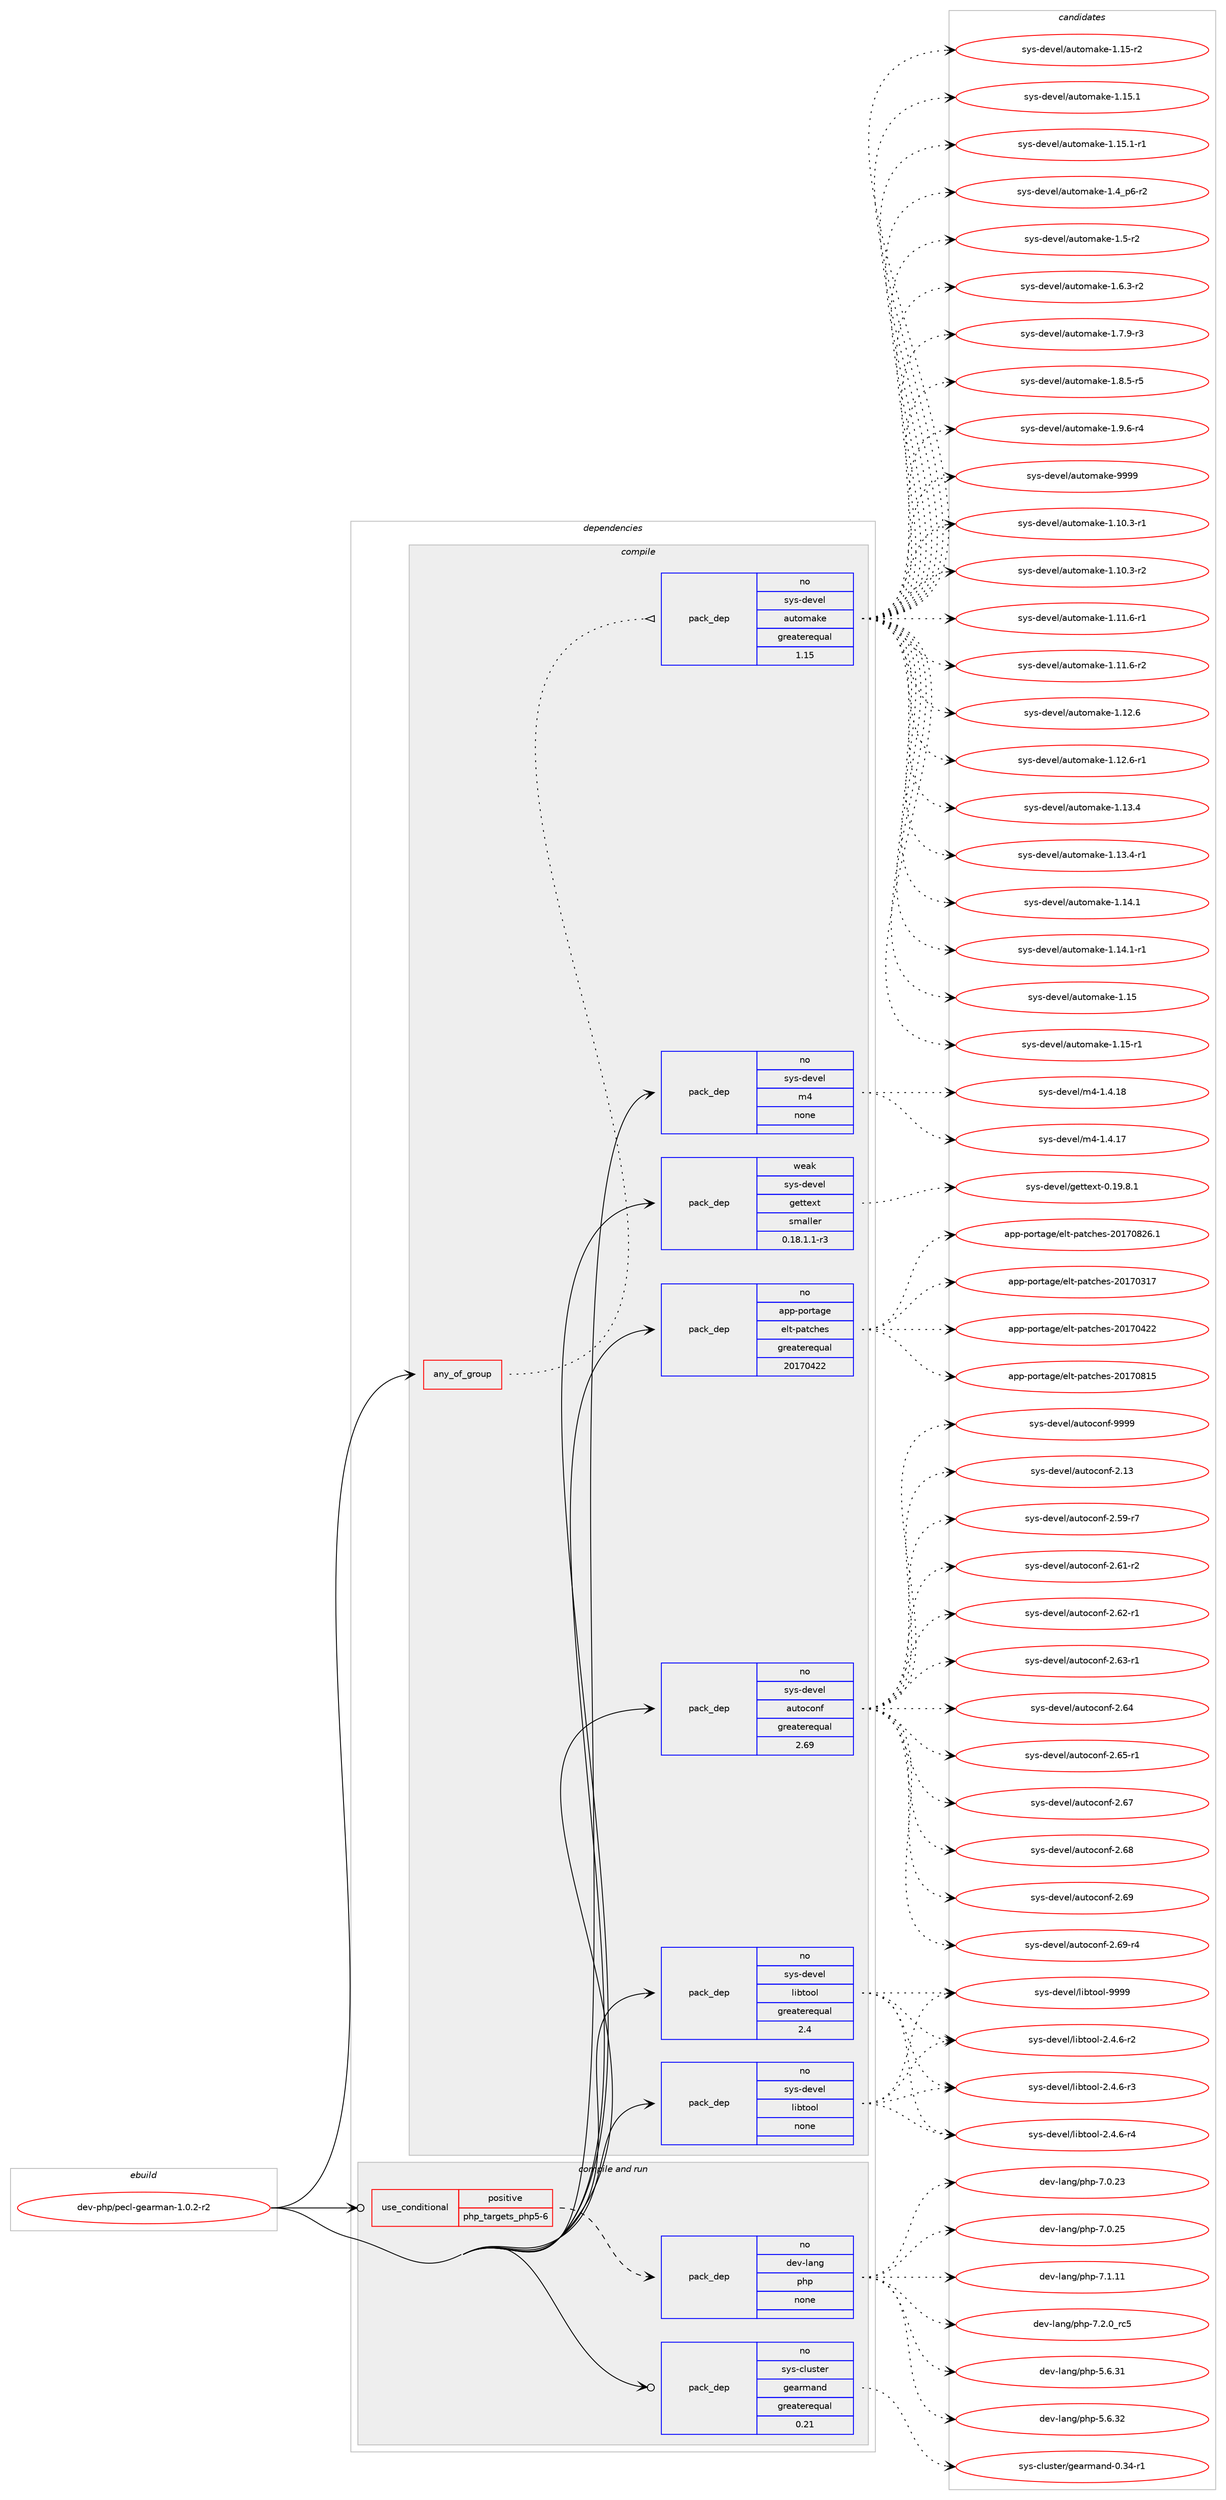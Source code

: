 digraph prolog {

# *************
# Graph options
# *************

newrank=true;
concentrate=true;
compound=true;
graph [rankdir=LR,fontname=Helvetica,fontsize=10,ranksep=1.5];#, ranksep=2.5, nodesep=0.2];
edge  [arrowhead=vee];
node  [fontname=Helvetica,fontsize=10];

# **********
# The ebuild
# **********

subgraph cluster_leftcol {
color=gray;
rank=same;
label=<<i>ebuild</i>>;
id [label="dev-php/pecl-gearman-1.0.2-r2", color=red, width=4, href="../dev-php/pecl-gearman-1.0.2-r2.svg"];
}

# ****************
# The dependencies
# ****************

subgraph cluster_midcol {
color=gray;
label=<<i>dependencies</i>>;
subgraph cluster_compile {
fillcolor="#eeeeee";
style=filled;
label=<<i>compile</i>>;
subgraph any3687 {
dependency142750 [label=<<TABLE BORDER="0" CELLBORDER="1" CELLSPACING="0" CELLPADDING="4"><TR><TD CELLPADDING="10">any_of_group</TD></TR></TABLE>>, shape=none, color=red];subgraph pack110566 {
dependency142751 [label=<<TABLE BORDER="0" CELLBORDER="1" CELLSPACING="0" CELLPADDING="4" WIDTH="220"><TR><TD ROWSPAN="6" CELLPADDING="30">pack_dep</TD></TR><TR><TD WIDTH="110">no</TD></TR><TR><TD>sys-devel</TD></TR><TR><TD>automake</TD></TR><TR><TD>greaterequal</TD></TR><TR><TD>1.15</TD></TR></TABLE>>, shape=none, color=blue];
}
dependency142750:e -> dependency142751:w [weight=20,style="dotted",arrowhead="oinv"];
}
id:e -> dependency142750:w [weight=20,style="solid",arrowhead="vee"];
subgraph pack110567 {
dependency142752 [label=<<TABLE BORDER="0" CELLBORDER="1" CELLSPACING="0" CELLPADDING="4" WIDTH="220"><TR><TD ROWSPAN="6" CELLPADDING="30">pack_dep</TD></TR><TR><TD WIDTH="110">no</TD></TR><TR><TD>app-portage</TD></TR><TR><TD>elt-patches</TD></TR><TR><TD>greaterequal</TD></TR><TR><TD>20170422</TD></TR></TABLE>>, shape=none, color=blue];
}
id:e -> dependency142752:w [weight=20,style="solid",arrowhead="vee"];
subgraph pack110568 {
dependency142753 [label=<<TABLE BORDER="0" CELLBORDER="1" CELLSPACING="0" CELLPADDING="4" WIDTH="220"><TR><TD ROWSPAN="6" CELLPADDING="30">pack_dep</TD></TR><TR><TD WIDTH="110">no</TD></TR><TR><TD>sys-devel</TD></TR><TR><TD>autoconf</TD></TR><TR><TD>greaterequal</TD></TR><TR><TD>2.69</TD></TR></TABLE>>, shape=none, color=blue];
}
id:e -> dependency142753:w [weight=20,style="solid",arrowhead="vee"];
subgraph pack110569 {
dependency142754 [label=<<TABLE BORDER="0" CELLBORDER="1" CELLSPACING="0" CELLPADDING="4" WIDTH="220"><TR><TD ROWSPAN="6" CELLPADDING="30">pack_dep</TD></TR><TR><TD WIDTH="110">no</TD></TR><TR><TD>sys-devel</TD></TR><TR><TD>libtool</TD></TR><TR><TD>greaterequal</TD></TR><TR><TD>2.4</TD></TR></TABLE>>, shape=none, color=blue];
}
id:e -> dependency142754:w [weight=20,style="solid",arrowhead="vee"];
subgraph pack110570 {
dependency142755 [label=<<TABLE BORDER="0" CELLBORDER="1" CELLSPACING="0" CELLPADDING="4" WIDTH="220"><TR><TD ROWSPAN="6" CELLPADDING="30">pack_dep</TD></TR><TR><TD WIDTH="110">no</TD></TR><TR><TD>sys-devel</TD></TR><TR><TD>libtool</TD></TR><TR><TD>none</TD></TR><TR><TD></TD></TR></TABLE>>, shape=none, color=blue];
}
id:e -> dependency142755:w [weight=20,style="solid",arrowhead="vee"];
subgraph pack110571 {
dependency142756 [label=<<TABLE BORDER="0" CELLBORDER="1" CELLSPACING="0" CELLPADDING="4" WIDTH="220"><TR><TD ROWSPAN="6" CELLPADDING="30">pack_dep</TD></TR><TR><TD WIDTH="110">no</TD></TR><TR><TD>sys-devel</TD></TR><TR><TD>m4</TD></TR><TR><TD>none</TD></TR><TR><TD></TD></TR></TABLE>>, shape=none, color=blue];
}
id:e -> dependency142756:w [weight=20,style="solid",arrowhead="vee"];
subgraph pack110572 {
dependency142757 [label=<<TABLE BORDER="0" CELLBORDER="1" CELLSPACING="0" CELLPADDING="4" WIDTH="220"><TR><TD ROWSPAN="6" CELLPADDING="30">pack_dep</TD></TR><TR><TD WIDTH="110">weak</TD></TR><TR><TD>sys-devel</TD></TR><TR><TD>gettext</TD></TR><TR><TD>smaller</TD></TR><TR><TD>0.18.1.1-r3</TD></TR></TABLE>>, shape=none, color=blue];
}
id:e -> dependency142757:w [weight=20,style="solid",arrowhead="vee"];
}
subgraph cluster_compileandrun {
fillcolor="#eeeeee";
style=filled;
label=<<i>compile and run</i>>;
subgraph cond28459 {
dependency142758 [label=<<TABLE BORDER="0" CELLBORDER="1" CELLSPACING="0" CELLPADDING="4"><TR><TD ROWSPAN="3" CELLPADDING="10">use_conditional</TD></TR><TR><TD>positive</TD></TR><TR><TD>php_targets_php5-6</TD></TR></TABLE>>, shape=none, color=red];
subgraph pack110573 {
dependency142759 [label=<<TABLE BORDER="0" CELLBORDER="1" CELLSPACING="0" CELLPADDING="4" WIDTH="220"><TR><TD ROWSPAN="6" CELLPADDING="30">pack_dep</TD></TR><TR><TD WIDTH="110">no</TD></TR><TR><TD>dev-lang</TD></TR><TR><TD>php</TD></TR><TR><TD>none</TD></TR><TR><TD></TD></TR></TABLE>>, shape=none, color=blue];
}
dependency142758:e -> dependency142759:w [weight=20,style="dashed",arrowhead="vee"];
}
id:e -> dependency142758:w [weight=20,style="solid",arrowhead="odotvee"];
subgraph pack110574 {
dependency142760 [label=<<TABLE BORDER="0" CELLBORDER="1" CELLSPACING="0" CELLPADDING="4" WIDTH="220"><TR><TD ROWSPAN="6" CELLPADDING="30">pack_dep</TD></TR><TR><TD WIDTH="110">no</TD></TR><TR><TD>sys-cluster</TD></TR><TR><TD>gearmand</TD></TR><TR><TD>greaterequal</TD></TR><TR><TD>0.21</TD></TR></TABLE>>, shape=none, color=blue];
}
id:e -> dependency142760:w [weight=20,style="solid",arrowhead="odotvee"];
}
subgraph cluster_run {
fillcolor="#eeeeee";
style=filled;
label=<<i>run</i>>;
}
}

# **************
# The candidates
# **************

subgraph cluster_choices {
rank=same;
color=gray;
label=<<i>candidates</i>>;

subgraph choice110566 {
color=black;
nodesep=1;
choice11512111545100101118101108479711711611110997107101454946494846514511449 [label="sys-devel/automake-1.10.3-r1", color=red, width=4,href="../sys-devel/automake-1.10.3-r1.svg"];
choice11512111545100101118101108479711711611110997107101454946494846514511450 [label="sys-devel/automake-1.10.3-r2", color=red, width=4,href="../sys-devel/automake-1.10.3-r2.svg"];
choice11512111545100101118101108479711711611110997107101454946494946544511449 [label="sys-devel/automake-1.11.6-r1", color=red, width=4,href="../sys-devel/automake-1.11.6-r1.svg"];
choice11512111545100101118101108479711711611110997107101454946494946544511450 [label="sys-devel/automake-1.11.6-r2", color=red, width=4,href="../sys-devel/automake-1.11.6-r2.svg"];
choice1151211154510010111810110847971171161111099710710145494649504654 [label="sys-devel/automake-1.12.6", color=red, width=4,href="../sys-devel/automake-1.12.6.svg"];
choice11512111545100101118101108479711711611110997107101454946495046544511449 [label="sys-devel/automake-1.12.6-r1", color=red, width=4,href="../sys-devel/automake-1.12.6-r1.svg"];
choice1151211154510010111810110847971171161111099710710145494649514652 [label="sys-devel/automake-1.13.4", color=red, width=4,href="../sys-devel/automake-1.13.4.svg"];
choice11512111545100101118101108479711711611110997107101454946495146524511449 [label="sys-devel/automake-1.13.4-r1", color=red, width=4,href="../sys-devel/automake-1.13.4-r1.svg"];
choice1151211154510010111810110847971171161111099710710145494649524649 [label="sys-devel/automake-1.14.1", color=red, width=4,href="../sys-devel/automake-1.14.1.svg"];
choice11512111545100101118101108479711711611110997107101454946495246494511449 [label="sys-devel/automake-1.14.1-r1", color=red, width=4,href="../sys-devel/automake-1.14.1-r1.svg"];
choice115121115451001011181011084797117116111109971071014549464953 [label="sys-devel/automake-1.15", color=red, width=4,href="../sys-devel/automake-1.15.svg"];
choice1151211154510010111810110847971171161111099710710145494649534511449 [label="sys-devel/automake-1.15-r1", color=red, width=4,href="../sys-devel/automake-1.15-r1.svg"];
choice1151211154510010111810110847971171161111099710710145494649534511450 [label="sys-devel/automake-1.15-r2", color=red, width=4,href="../sys-devel/automake-1.15-r2.svg"];
choice1151211154510010111810110847971171161111099710710145494649534649 [label="sys-devel/automake-1.15.1", color=red, width=4,href="../sys-devel/automake-1.15.1.svg"];
choice11512111545100101118101108479711711611110997107101454946495346494511449 [label="sys-devel/automake-1.15.1-r1", color=red, width=4,href="../sys-devel/automake-1.15.1-r1.svg"];
choice115121115451001011181011084797117116111109971071014549465295112544511450 [label="sys-devel/automake-1.4_p6-r2", color=red, width=4,href="../sys-devel/automake-1.4_p6-r2.svg"];
choice11512111545100101118101108479711711611110997107101454946534511450 [label="sys-devel/automake-1.5-r2", color=red, width=4,href="../sys-devel/automake-1.5-r2.svg"];
choice115121115451001011181011084797117116111109971071014549465446514511450 [label="sys-devel/automake-1.6.3-r2", color=red, width=4,href="../sys-devel/automake-1.6.3-r2.svg"];
choice115121115451001011181011084797117116111109971071014549465546574511451 [label="sys-devel/automake-1.7.9-r3", color=red, width=4,href="../sys-devel/automake-1.7.9-r3.svg"];
choice115121115451001011181011084797117116111109971071014549465646534511453 [label="sys-devel/automake-1.8.5-r5", color=red, width=4,href="../sys-devel/automake-1.8.5-r5.svg"];
choice115121115451001011181011084797117116111109971071014549465746544511452 [label="sys-devel/automake-1.9.6-r4", color=red, width=4,href="../sys-devel/automake-1.9.6-r4.svg"];
choice115121115451001011181011084797117116111109971071014557575757 [label="sys-devel/automake-9999", color=red, width=4,href="../sys-devel/automake-9999.svg"];
dependency142751:e -> choice11512111545100101118101108479711711611110997107101454946494846514511449:w [style=dotted,weight="100"];
dependency142751:e -> choice11512111545100101118101108479711711611110997107101454946494846514511450:w [style=dotted,weight="100"];
dependency142751:e -> choice11512111545100101118101108479711711611110997107101454946494946544511449:w [style=dotted,weight="100"];
dependency142751:e -> choice11512111545100101118101108479711711611110997107101454946494946544511450:w [style=dotted,weight="100"];
dependency142751:e -> choice1151211154510010111810110847971171161111099710710145494649504654:w [style=dotted,weight="100"];
dependency142751:e -> choice11512111545100101118101108479711711611110997107101454946495046544511449:w [style=dotted,weight="100"];
dependency142751:e -> choice1151211154510010111810110847971171161111099710710145494649514652:w [style=dotted,weight="100"];
dependency142751:e -> choice11512111545100101118101108479711711611110997107101454946495146524511449:w [style=dotted,weight="100"];
dependency142751:e -> choice1151211154510010111810110847971171161111099710710145494649524649:w [style=dotted,weight="100"];
dependency142751:e -> choice11512111545100101118101108479711711611110997107101454946495246494511449:w [style=dotted,weight="100"];
dependency142751:e -> choice115121115451001011181011084797117116111109971071014549464953:w [style=dotted,weight="100"];
dependency142751:e -> choice1151211154510010111810110847971171161111099710710145494649534511449:w [style=dotted,weight="100"];
dependency142751:e -> choice1151211154510010111810110847971171161111099710710145494649534511450:w [style=dotted,weight="100"];
dependency142751:e -> choice1151211154510010111810110847971171161111099710710145494649534649:w [style=dotted,weight="100"];
dependency142751:e -> choice11512111545100101118101108479711711611110997107101454946495346494511449:w [style=dotted,weight="100"];
dependency142751:e -> choice115121115451001011181011084797117116111109971071014549465295112544511450:w [style=dotted,weight="100"];
dependency142751:e -> choice11512111545100101118101108479711711611110997107101454946534511450:w [style=dotted,weight="100"];
dependency142751:e -> choice115121115451001011181011084797117116111109971071014549465446514511450:w [style=dotted,weight="100"];
dependency142751:e -> choice115121115451001011181011084797117116111109971071014549465546574511451:w [style=dotted,weight="100"];
dependency142751:e -> choice115121115451001011181011084797117116111109971071014549465646534511453:w [style=dotted,weight="100"];
dependency142751:e -> choice115121115451001011181011084797117116111109971071014549465746544511452:w [style=dotted,weight="100"];
dependency142751:e -> choice115121115451001011181011084797117116111109971071014557575757:w [style=dotted,weight="100"];
}
subgraph choice110567 {
color=black;
nodesep=1;
choice97112112451121111141169710310147101108116451129711699104101115455048495548514955 [label="app-portage/elt-patches-20170317", color=red, width=4,href="../app-portage/elt-patches-20170317.svg"];
choice97112112451121111141169710310147101108116451129711699104101115455048495548525050 [label="app-portage/elt-patches-20170422", color=red, width=4,href="../app-portage/elt-patches-20170422.svg"];
choice97112112451121111141169710310147101108116451129711699104101115455048495548564953 [label="app-portage/elt-patches-20170815", color=red, width=4,href="../app-portage/elt-patches-20170815.svg"];
choice971121124511211111411697103101471011081164511297116991041011154550484955485650544649 [label="app-portage/elt-patches-20170826.1", color=red, width=4,href="../app-portage/elt-patches-20170826.1.svg"];
dependency142752:e -> choice97112112451121111141169710310147101108116451129711699104101115455048495548514955:w [style=dotted,weight="100"];
dependency142752:e -> choice97112112451121111141169710310147101108116451129711699104101115455048495548525050:w [style=dotted,weight="100"];
dependency142752:e -> choice97112112451121111141169710310147101108116451129711699104101115455048495548564953:w [style=dotted,weight="100"];
dependency142752:e -> choice971121124511211111411697103101471011081164511297116991041011154550484955485650544649:w [style=dotted,weight="100"];
}
subgraph choice110568 {
color=black;
nodesep=1;
choice115121115451001011181011084797117116111991111101024550464951 [label="sys-devel/autoconf-2.13", color=red, width=4,href="../sys-devel/autoconf-2.13.svg"];
choice1151211154510010111810110847971171161119911111010245504653574511455 [label="sys-devel/autoconf-2.59-r7", color=red, width=4,href="../sys-devel/autoconf-2.59-r7.svg"];
choice1151211154510010111810110847971171161119911111010245504654494511450 [label="sys-devel/autoconf-2.61-r2", color=red, width=4,href="../sys-devel/autoconf-2.61-r2.svg"];
choice1151211154510010111810110847971171161119911111010245504654504511449 [label="sys-devel/autoconf-2.62-r1", color=red, width=4,href="../sys-devel/autoconf-2.62-r1.svg"];
choice1151211154510010111810110847971171161119911111010245504654514511449 [label="sys-devel/autoconf-2.63-r1", color=red, width=4,href="../sys-devel/autoconf-2.63-r1.svg"];
choice115121115451001011181011084797117116111991111101024550465452 [label="sys-devel/autoconf-2.64", color=red, width=4,href="../sys-devel/autoconf-2.64.svg"];
choice1151211154510010111810110847971171161119911111010245504654534511449 [label="sys-devel/autoconf-2.65-r1", color=red, width=4,href="../sys-devel/autoconf-2.65-r1.svg"];
choice115121115451001011181011084797117116111991111101024550465455 [label="sys-devel/autoconf-2.67", color=red, width=4,href="../sys-devel/autoconf-2.67.svg"];
choice115121115451001011181011084797117116111991111101024550465456 [label="sys-devel/autoconf-2.68", color=red, width=4,href="../sys-devel/autoconf-2.68.svg"];
choice115121115451001011181011084797117116111991111101024550465457 [label="sys-devel/autoconf-2.69", color=red, width=4,href="../sys-devel/autoconf-2.69.svg"];
choice1151211154510010111810110847971171161119911111010245504654574511452 [label="sys-devel/autoconf-2.69-r4", color=red, width=4,href="../sys-devel/autoconf-2.69-r4.svg"];
choice115121115451001011181011084797117116111991111101024557575757 [label="sys-devel/autoconf-9999", color=red, width=4,href="../sys-devel/autoconf-9999.svg"];
dependency142753:e -> choice115121115451001011181011084797117116111991111101024550464951:w [style=dotted,weight="100"];
dependency142753:e -> choice1151211154510010111810110847971171161119911111010245504653574511455:w [style=dotted,weight="100"];
dependency142753:e -> choice1151211154510010111810110847971171161119911111010245504654494511450:w [style=dotted,weight="100"];
dependency142753:e -> choice1151211154510010111810110847971171161119911111010245504654504511449:w [style=dotted,weight="100"];
dependency142753:e -> choice1151211154510010111810110847971171161119911111010245504654514511449:w [style=dotted,weight="100"];
dependency142753:e -> choice115121115451001011181011084797117116111991111101024550465452:w [style=dotted,weight="100"];
dependency142753:e -> choice1151211154510010111810110847971171161119911111010245504654534511449:w [style=dotted,weight="100"];
dependency142753:e -> choice115121115451001011181011084797117116111991111101024550465455:w [style=dotted,weight="100"];
dependency142753:e -> choice115121115451001011181011084797117116111991111101024550465456:w [style=dotted,weight="100"];
dependency142753:e -> choice115121115451001011181011084797117116111991111101024550465457:w [style=dotted,weight="100"];
dependency142753:e -> choice1151211154510010111810110847971171161119911111010245504654574511452:w [style=dotted,weight="100"];
dependency142753:e -> choice115121115451001011181011084797117116111991111101024557575757:w [style=dotted,weight="100"];
}
subgraph choice110569 {
color=black;
nodesep=1;
choice1151211154510010111810110847108105981161111111084550465246544511450 [label="sys-devel/libtool-2.4.6-r2", color=red, width=4,href="../sys-devel/libtool-2.4.6-r2.svg"];
choice1151211154510010111810110847108105981161111111084550465246544511451 [label="sys-devel/libtool-2.4.6-r3", color=red, width=4,href="../sys-devel/libtool-2.4.6-r3.svg"];
choice1151211154510010111810110847108105981161111111084550465246544511452 [label="sys-devel/libtool-2.4.6-r4", color=red, width=4,href="../sys-devel/libtool-2.4.6-r4.svg"];
choice1151211154510010111810110847108105981161111111084557575757 [label="sys-devel/libtool-9999", color=red, width=4,href="../sys-devel/libtool-9999.svg"];
dependency142754:e -> choice1151211154510010111810110847108105981161111111084550465246544511450:w [style=dotted,weight="100"];
dependency142754:e -> choice1151211154510010111810110847108105981161111111084550465246544511451:w [style=dotted,weight="100"];
dependency142754:e -> choice1151211154510010111810110847108105981161111111084550465246544511452:w [style=dotted,weight="100"];
dependency142754:e -> choice1151211154510010111810110847108105981161111111084557575757:w [style=dotted,weight="100"];
}
subgraph choice110570 {
color=black;
nodesep=1;
choice1151211154510010111810110847108105981161111111084550465246544511450 [label="sys-devel/libtool-2.4.6-r2", color=red, width=4,href="../sys-devel/libtool-2.4.6-r2.svg"];
choice1151211154510010111810110847108105981161111111084550465246544511451 [label="sys-devel/libtool-2.4.6-r3", color=red, width=4,href="../sys-devel/libtool-2.4.6-r3.svg"];
choice1151211154510010111810110847108105981161111111084550465246544511452 [label="sys-devel/libtool-2.4.6-r4", color=red, width=4,href="../sys-devel/libtool-2.4.6-r4.svg"];
choice1151211154510010111810110847108105981161111111084557575757 [label="sys-devel/libtool-9999", color=red, width=4,href="../sys-devel/libtool-9999.svg"];
dependency142755:e -> choice1151211154510010111810110847108105981161111111084550465246544511450:w [style=dotted,weight="100"];
dependency142755:e -> choice1151211154510010111810110847108105981161111111084550465246544511451:w [style=dotted,weight="100"];
dependency142755:e -> choice1151211154510010111810110847108105981161111111084550465246544511452:w [style=dotted,weight="100"];
dependency142755:e -> choice1151211154510010111810110847108105981161111111084557575757:w [style=dotted,weight="100"];
}
subgraph choice110571 {
color=black;
nodesep=1;
choice11512111545100101118101108471095245494652464955 [label="sys-devel/m4-1.4.17", color=red, width=4,href="../sys-devel/m4-1.4.17.svg"];
choice11512111545100101118101108471095245494652464956 [label="sys-devel/m4-1.4.18", color=red, width=4,href="../sys-devel/m4-1.4.18.svg"];
dependency142756:e -> choice11512111545100101118101108471095245494652464955:w [style=dotted,weight="100"];
dependency142756:e -> choice11512111545100101118101108471095245494652464956:w [style=dotted,weight="100"];
}
subgraph choice110572 {
color=black;
nodesep=1;
choice1151211154510010111810110847103101116116101120116454846495746564649 [label="sys-devel/gettext-0.19.8.1", color=red, width=4,href="../sys-devel/gettext-0.19.8.1.svg"];
dependency142757:e -> choice1151211154510010111810110847103101116116101120116454846495746564649:w [style=dotted,weight="100"];
}
subgraph choice110573 {
color=black;
nodesep=1;
choice10010111845108971101034711210411245534654465149 [label="dev-lang/php-5.6.31", color=red, width=4,href="../dev-lang/php-5.6.31.svg"];
choice10010111845108971101034711210411245534654465150 [label="dev-lang/php-5.6.32", color=red, width=4,href="../dev-lang/php-5.6.32.svg"];
choice10010111845108971101034711210411245554648465051 [label="dev-lang/php-7.0.23", color=red, width=4,href="../dev-lang/php-7.0.23.svg"];
choice10010111845108971101034711210411245554648465053 [label="dev-lang/php-7.0.25", color=red, width=4,href="../dev-lang/php-7.0.25.svg"];
choice10010111845108971101034711210411245554649464949 [label="dev-lang/php-7.1.11", color=red, width=4,href="../dev-lang/php-7.1.11.svg"];
choice100101118451089711010347112104112455546504648951149953 [label="dev-lang/php-7.2.0_rc5", color=red, width=4,href="../dev-lang/php-7.2.0_rc5.svg"];
dependency142759:e -> choice10010111845108971101034711210411245534654465149:w [style=dotted,weight="100"];
dependency142759:e -> choice10010111845108971101034711210411245534654465150:w [style=dotted,weight="100"];
dependency142759:e -> choice10010111845108971101034711210411245554648465051:w [style=dotted,weight="100"];
dependency142759:e -> choice10010111845108971101034711210411245554648465053:w [style=dotted,weight="100"];
dependency142759:e -> choice10010111845108971101034711210411245554649464949:w [style=dotted,weight="100"];
dependency142759:e -> choice100101118451089711010347112104112455546504648951149953:w [style=dotted,weight="100"];
}
subgraph choice110574 {
color=black;
nodesep=1;
choice115121115459910811711511610111447103101971141099711010045484651524511449 [label="sys-cluster/gearmand-0.34-r1", color=red, width=4,href="../sys-cluster/gearmand-0.34-r1.svg"];
dependency142760:e -> choice115121115459910811711511610111447103101971141099711010045484651524511449:w [style=dotted,weight="100"];
}
}

}
